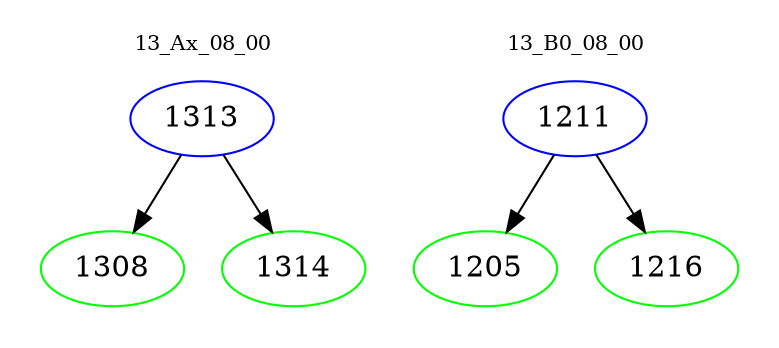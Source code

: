digraph{
subgraph cluster_0 {
color = white
label = "13_Ax_08_00";
fontsize=10;
T0_1313 [label="1313", color="blue"]
T0_1313 -> T0_1308 [color="black"]
T0_1308 [label="1308", color="green"]
T0_1313 -> T0_1314 [color="black"]
T0_1314 [label="1314", color="green"]
}
subgraph cluster_1 {
color = white
label = "13_B0_08_00";
fontsize=10;
T1_1211 [label="1211", color="blue"]
T1_1211 -> T1_1205 [color="black"]
T1_1205 [label="1205", color="green"]
T1_1211 -> T1_1216 [color="black"]
T1_1216 [label="1216", color="green"]
}
}
